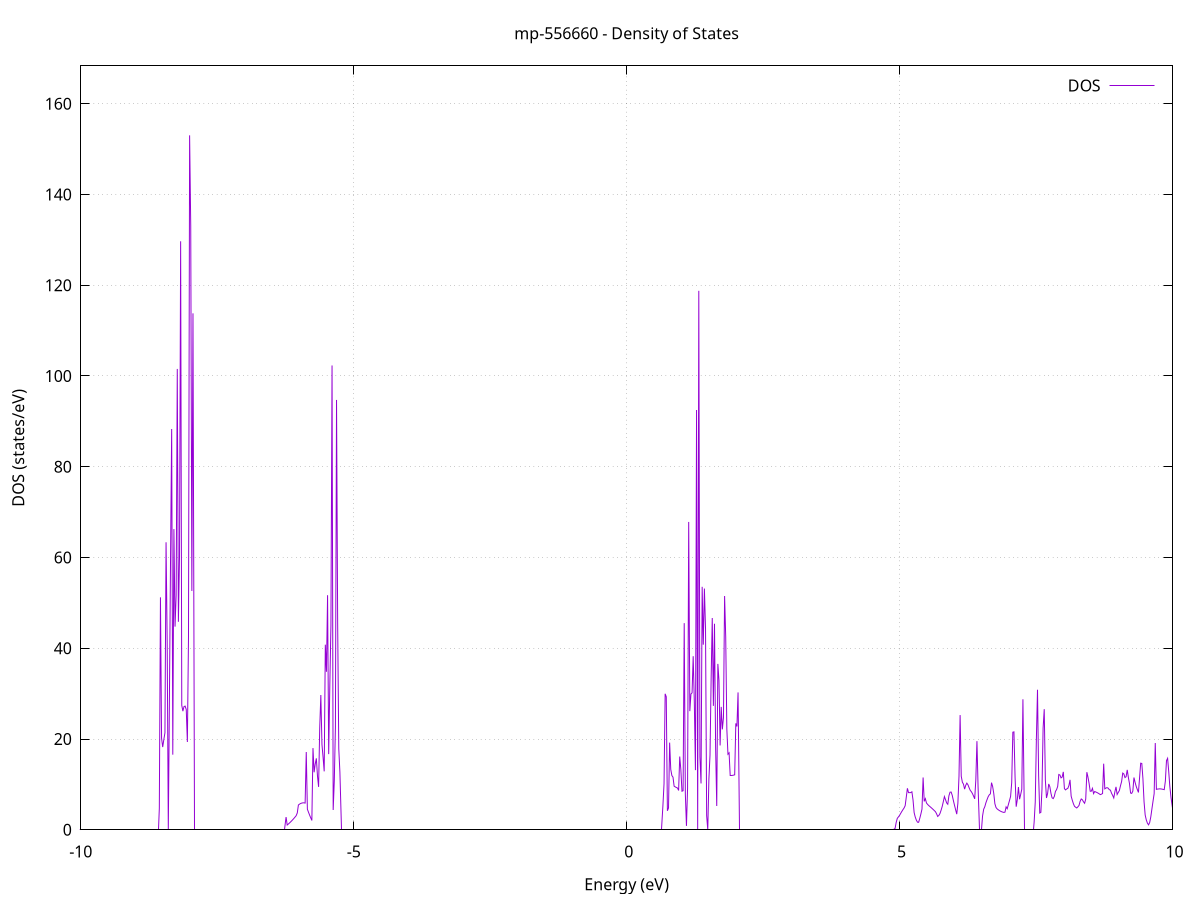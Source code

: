 set title 'mp-556660 - Density of States'
set xlabel 'Energy (eV)'
set ylabel 'DOS (states/eV)'
set grid
set xrange [-10:10]
set yrange [0:168.327]
set xzeroaxis lt -1
set terminal png size 800,600
set output 'mp-556660_dos_gnuplot.png'
plot '-' using 1:2 with lines title 'DOS'
-27.649100 0.000000
-27.628500 0.000000
-27.608000 0.000000
-27.587400 0.000000
-27.566900 0.000000
-27.546300 0.000000
-27.525800 0.000000
-27.505200 0.000000
-27.484700 0.000000
-27.464100 0.000000
-27.443600 0.000000
-27.423000 0.000000
-27.402500 0.000000
-27.381900 0.000000
-27.361400 0.000000
-27.340900 0.000000
-27.320300 0.000000
-27.299800 0.000000
-27.279200 0.000000
-27.258700 0.000000
-27.238100 0.000000
-27.217600 0.000000
-27.197000 0.000000
-27.176500 0.000000
-27.155900 0.000000
-27.135400 0.000000
-27.114800 0.000000
-27.094300 0.000000
-27.073700 0.000000
-27.053200 0.000000
-27.032700 0.000000
-27.012100 0.000000
-26.991600 0.000000
-26.971000 0.000000
-26.950500 0.000000
-26.929900 0.000000
-26.909400 0.000000
-26.888800 0.000000
-26.868300 0.000000
-26.847700 0.000000
-26.827200 0.000000
-26.806600 0.000000
-26.786100 0.000000
-26.765500 0.000000
-26.745000 0.000000
-26.724500 0.000000
-26.703900 0.000000
-26.683400 0.000000
-26.662800 0.000000
-26.642300 0.000000
-26.621700 0.000000
-26.601200 0.000000
-26.580600 0.000000
-26.560100 0.000000
-26.539500 0.000000
-26.519000 0.000000
-26.498400 0.000000
-26.477900 0.000000
-26.457300 0.000000
-26.436800 0.000000
-26.416300 0.000000
-26.395700 0.000000
-26.375200 0.000000
-26.354600 0.000000
-26.334100 0.000000
-26.313500 0.000000
-26.293000 0.000000
-26.272400 0.000000
-26.251900 0.000000
-26.231300 0.000000
-26.210800 0.000000
-26.190200 0.000000
-26.169700 0.000000
-26.149100 0.000000
-26.128600 0.000000
-26.108100 0.000000
-26.087500 0.000000
-26.067000 0.000000
-26.046400 0.000000
-26.025900 0.000000
-26.005300 0.000000
-25.984800 0.000000
-25.964200 0.000000
-25.943700 0.000000
-25.923100 0.000000
-25.902600 0.000000
-25.882000 0.000000
-25.861500 0.000000
-25.840900 0.000000
-25.820400 0.000000
-25.799900 0.000000
-25.779300 56.944700
-25.758800 120.576400
-25.738200 0.000000
-25.717700 0.000000
-25.697100 0.000000
-25.676600 0.000000
-25.656000 0.000000
-25.635500 0.000000
-25.614900 0.000000
-25.594400 0.000000
-25.573800 0.000000
-25.553300 0.000000
-25.532700 0.000000
-25.512200 0.000000
-25.491600 0.000000
-25.471100 0.000000
-25.450600 0.000000
-25.430000 0.000000
-25.409500 0.000000
-25.388900 0.000000
-25.368400 0.000000
-25.347800 0.000000
-25.327300 0.000000
-25.306700 0.000000
-25.286200 0.000000
-25.265600 0.000000
-25.245100 0.000000
-25.224500 0.000000
-25.204000 0.000000
-25.183400 0.000000
-25.162900 0.000000
-25.142400 0.000000
-25.121800 0.000000
-25.101300 0.000000
-25.080700 0.000000
-25.060200 0.000000
-25.039600 0.000000
-25.019100 0.000000
-24.998500 0.000000
-24.978000 0.000000
-24.957400 0.000000
-24.936900 0.000000
-24.916300 0.000000
-24.895800 0.000000
-24.875200 0.000000
-24.854700 0.000000
-24.834200 0.000000
-24.813600 0.000000
-24.793100 0.000000
-24.772500 0.000000
-24.752000 0.000000
-24.731400 0.000000
-24.710900 0.000000
-24.690300 0.000000
-24.669800 0.000000
-24.649200 0.000000
-24.628700 0.000000
-24.608100 0.000000
-24.587600 0.000000
-24.567000 0.000000
-24.546500 0.000000
-24.526000 0.000000
-24.505400 0.000000
-24.484900 0.000000
-24.464300 0.000000
-24.443800 0.000000
-24.423200 0.000000
-24.402700 0.000000
-24.382100 0.000000
-24.361600 0.000000
-24.341000 0.000000
-24.320500 0.000000
-24.299900 0.000000
-24.279400 0.000000
-24.258800 0.000000
-24.238300 0.000000
-24.217800 0.000000
-24.197200 0.000000
-24.176700 0.000000
-24.156100 0.000000
-24.135600 0.000000
-24.115000 0.000000
-24.094500 0.000000
-24.073900 0.000000
-24.053400 0.000000
-24.032800 0.000000
-24.012300 0.000000
-23.991700 0.000000
-23.971200 0.000000
-23.950600 0.000000
-23.930100 0.000000
-23.909600 0.000000
-23.889000 0.000000
-23.868500 0.000000
-23.847900 0.000000
-23.827400 0.000000
-23.806800 0.000000
-23.786300 0.000000
-23.765700 0.000000
-23.745200 0.000000
-23.724600 0.000000
-23.704100 0.000000
-23.683500 0.000000
-23.663000 0.000000
-23.642400 0.000000
-23.621900 0.000000
-23.601400 0.000000
-23.580800 0.000000
-23.560300 0.000000
-23.539700 0.000000
-23.519200 0.000000
-23.498600 0.000000
-23.478100 0.000000
-23.457500 0.000000
-23.437000 0.000000
-23.416400 0.000000
-23.395900 0.000000
-23.375300 0.000000
-23.354800 0.000000
-23.334200 0.000000
-23.313700 0.000000
-23.293200 0.000000
-23.272600 0.000000
-23.252100 0.000000
-23.231500 0.000000
-23.211000 0.000000
-23.190400 0.000000
-23.169900 0.000000
-23.149300 0.000000
-23.128800 0.000000
-23.108200 0.000000
-23.087700 0.000000
-23.067100 0.000000
-23.046600 0.000000
-23.026000 0.000000
-23.005500 0.000000
-22.985000 0.000000
-22.964400 0.000000
-22.943900 0.000000
-22.923300 0.000000
-22.902800 0.000000
-22.882200 0.000000
-22.861700 0.000000
-22.841100 0.000000
-22.820600 0.000000
-22.800000 0.000000
-22.779500 0.000000
-22.758900 0.000000
-22.738400 0.000000
-22.717800 0.000000
-22.697300 0.000000
-22.676700 0.000000
-22.656200 0.000000
-22.635700 0.000000
-22.615100 0.000000
-22.594600 0.000000
-22.574000 0.000000
-22.553500 0.000000
-22.532900 0.000000
-22.512400 0.000000
-22.491800 0.000000
-22.471300 0.000000
-22.450700 0.000000
-22.430200 0.000000
-22.409600 0.000000
-22.389100 0.000000
-22.368500 0.000000
-22.348000 0.000000
-22.327500 0.000000
-22.306900 0.000000
-22.286400 0.000000
-22.265800 0.000000
-22.245300 0.000000
-22.224700 0.000000
-22.204200 0.000000
-22.183600 0.000000
-22.163100 0.000000
-22.142500 0.000000
-22.122000 0.000000
-22.101400 0.000000
-22.080900 0.000000
-22.060300 0.000000
-22.039800 0.000000
-22.019300 0.000000
-21.998700 0.000000
-21.978200 0.000000
-21.957600 0.000000
-21.937100 0.000000
-21.916500 0.000000
-21.896000 0.000000
-21.875400 0.000000
-21.854900 0.000000
-21.834300 0.000000
-21.813800 0.000000
-21.793200 0.000000
-21.772700 0.000000
-21.752100 0.000000
-21.731600 0.000000
-21.711100 0.000000
-21.690500 0.000000
-21.670000 0.000000
-21.649400 0.000000
-21.628900 0.000000
-21.608300 0.000000
-21.587800 0.000000
-21.567200 0.000000
-21.546700 0.000000
-21.526100 0.000000
-21.505600 0.000000
-21.485000 0.000000
-21.464500 0.000000
-21.443900 0.000000
-21.423400 0.000000
-21.402900 0.000000
-21.382300 0.000000
-21.361800 0.000000
-21.341200 0.000000
-21.320700 0.000000
-21.300100 0.000000
-21.279600 0.000000
-21.259000 0.000000
-21.238500 0.000000
-21.217900 0.000000
-21.197400 0.000000
-21.176800 0.000000
-21.156300 0.000000
-21.135700 0.000000
-21.115200 0.000000
-21.094700 0.000000
-21.074100 0.000000
-21.053600 0.000000
-21.033000 0.000000
-21.012500 0.000000
-20.991900 0.000000
-20.971400 0.000000
-20.950800 0.000000
-20.930300 0.000000
-20.909700 0.000000
-20.889200 0.000000
-20.868600 0.000000
-20.848100 0.000000
-20.827500 0.000000
-20.807000 0.000000
-20.786500 0.000000
-20.765900 0.000000
-20.745400 0.000000
-20.724800 0.000000
-20.704300 0.000000
-20.683700 0.000000
-20.663200 0.000000
-20.642600 0.000000
-20.622100 0.000000
-20.601500 0.000000
-20.581000 0.000000
-20.560400 0.000000
-20.539900 0.000000
-20.519300 0.000000
-20.498800 0.000000
-20.478300 0.000000
-20.457700 0.000000
-20.437200 0.000000
-20.416600 0.000000
-20.396100 0.000000
-20.375500 0.000000
-20.355000 0.000000
-20.334400 0.000000
-20.313900 0.000000
-20.293300 0.000000
-20.272800 0.000000
-20.252200 0.000000
-20.231700 0.000000
-20.211100 0.000000
-20.190600 0.000000
-20.170100 0.000000
-20.149500 0.000000
-20.129000 0.000000
-20.108400 0.000000
-20.087900 0.000000
-20.067300 0.000000
-20.046800 0.000000
-20.026200 0.000000
-20.005700 0.000000
-19.985100 0.000000
-19.964600 0.000000
-19.944000 0.000000
-19.923500 0.000000
-19.902900 0.000000
-19.882400 0.000000
-19.861800 0.000000
-19.841300 0.000000
-19.820800 0.000000
-19.800200 0.000000
-19.779700 0.000000
-19.759100 0.000000
-19.738600 0.000000
-19.718000 0.000000
-19.697500 0.000000
-19.676900 0.000000
-19.656400 0.000000
-19.635800 0.000000
-19.615300 0.000000
-19.594700 0.000000
-19.574200 0.000000
-19.553600 0.000000
-19.533100 0.000000
-19.512600 0.000000
-19.492000 0.000000
-19.471500 0.000000
-19.450900 0.000000
-19.430400 0.000000
-19.409800 0.000000
-19.389300 0.000000
-19.368700 0.000000
-19.348200 0.000000
-19.327600 0.000000
-19.307100 0.000000
-19.286500 0.000000
-19.266000 0.000000
-19.245400 0.000000
-19.224900 0.000000
-19.204400 0.000000
-19.183800 0.000000
-19.163300 0.000000
-19.142700 0.000000
-19.122200 0.000000
-19.101600 0.000000
-19.081100 0.000000
-19.060500 0.000000
-19.040000 0.000000
-19.019400 0.000000
-18.998900 0.000000
-18.978300 0.000000
-18.957800 0.000000
-18.937200 0.000000
-18.916700 0.000000
-18.896200 0.000000
-18.875600 0.000000
-18.855100 0.000000
-18.834500 0.000000
-18.814000 0.000000
-18.793400 0.000000
-18.772900 0.000000
-18.752300 0.000000
-18.731800 0.000000
-18.711200 0.000000
-18.690700 0.000000
-18.670100 0.000000
-18.649600 0.000000
-18.629000 0.000000
-18.608500 0.000000
-18.588000 0.000000
-18.567400 0.000000
-18.546900 0.000000
-18.526300 0.000000
-18.505800 0.000000
-18.485200 0.000000
-18.464700 0.000000
-18.444100 0.000000
-18.423600 0.000000
-18.403000 0.000000
-18.382500 0.000000
-18.361900 0.000000
-18.341400 0.000000
-18.320800 0.000000
-18.300300 0.000000
-18.279800 0.000000
-18.259200 0.000000
-18.238700 0.000000
-18.218100 0.000000
-18.197600 0.000000
-18.177000 0.000000
-18.156500 0.000000
-18.135900 0.000000
-18.115400 0.000000
-18.094800 0.000000
-18.074300 0.000000
-18.053700 0.000000
-18.033200 0.000000
-18.012600 0.000000
-17.992100 0.000000
-17.971600 0.000000
-17.951000 0.000000
-17.930500 0.000000
-17.909900 0.000000
-17.889400 0.000000
-17.868800 0.000000
-17.848300 0.000000
-17.827700 0.000000
-17.807200 0.000000
-17.786600 0.000000
-17.766100 0.000000
-17.745500 0.000000
-17.725000 0.000000
-17.704400 0.000000
-17.683900 0.000000
-17.663400 0.000000
-17.642800 0.000000
-17.622300 0.000000
-17.601700 0.000000
-17.581200 0.000000
-17.560600 0.000000
-17.540100 0.000000
-17.519500 0.000000
-17.499000 0.000000
-17.478400 0.000000
-17.457900 0.000000
-17.437300 0.000000
-17.416800 0.000000
-17.396200 0.000000
-17.375700 0.000000
-17.355200 0.000000
-17.334600 0.000000
-17.314100 0.000000
-17.293500 0.000000
-17.273000 0.000000
-17.252400 0.000000
-17.231900 0.000000
-17.211300 0.000000
-17.190800 0.000000
-17.170200 0.000000
-17.149700 0.000000
-17.129100 0.000000
-17.108600 0.000000
-17.088000 0.000000
-17.067500 0.000000
-17.046900 0.000000
-17.026400 0.000000
-17.005900 0.000000
-16.985300 0.000000
-16.964800 0.000000
-16.944200 0.000000
-16.923700 0.000000
-16.903100 0.000000
-16.882600 0.000000
-16.862000 0.000000
-16.841500 0.000000
-16.820900 0.000000
-16.800400 0.000000
-16.779800 0.000000
-16.759300 0.000000
-16.738700 0.000000
-16.718200 0.000000
-16.697700 0.000000
-16.677100 0.000000
-16.656600 0.000000
-16.636000 0.000000
-16.615500 0.000000
-16.594900 0.000000
-16.574400 0.000000
-16.553800 0.000000
-16.533300 0.000000
-16.512700 0.000000
-16.492200 0.000000
-16.471600 0.000000
-16.451100 0.000000
-16.430500 0.000000
-16.410000 0.000000
-16.389500 0.000000
-16.368900 0.000000
-16.348400 0.000000
-16.327800 0.000000
-16.307300 0.000000
-16.286700 0.000000
-16.266200 0.000000
-16.245600 0.000000
-16.225100 0.000000
-16.204500 0.000000
-16.184000 0.000000
-16.163400 0.000000
-16.142900 0.000000
-16.122300 0.000000
-16.101800 0.000000
-16.081300 0.000000
-16.060700 0.000000
-16.040200 0.000000
-16.019600 0.000000
-15.999100 0.000000
-15.978500 0.000000
-15.958000 0.000000
-15.937400 0.000000
-15.916900 0.000000
-15.896300 0.000000
-15.875800 0.000000
-15.855200 0.000000
-15.834700 0.000000
-15.814100 0.000000
-15.793600 0.000000
-15.773100 0.000000
-15.752500 0.000000
-15.732000 0.000000
-15.711400 0.000000
-15.690900 0.000000
-15.670300 0.000000
-15.649800 0.000000
-15.629200 0.000000
-15.608700 0.000000
-15.588100 0.000000
-15.567600 0.000000
-15.547000 0.000000
-15.526500 0.000000
-15.505900 0.000000
-15.485400 0.000000
-15.464900 0.000000
-15.444300 0.000000
-15.423800 0.000000
-15.403200 0.000000
-15.382700 0.000000
-15.362100 0.000000
-15.341600 0.000000
-15.321000 0.000000
-15.300500 0.000000
-15.279900 0.000000
-15.259400 0.000000
-15.238800 0.000000
-15.218300 0.000000
-15.197700 0.000000
-15.177200 0.000000
-15.156700 0.000000
-15.136100 0.000000
-15.115600 0.000000
-15.095000 0.000000
-15.074500 0.000000
-15.053900 0.000000
-15.033400 0.000000
-15.012800 0.000000
-14.992300 0.000000
-14.971700 0.000000
-14.951200 0.000000
-14.930600 0.000000
-14.910100 0.000000
-14.889500 0.000000
-14.869000 0.000000
-14.848500 0.000000
-14.827900 0.000000
-14.807400 0.000000
-14.786800 0.000000
-14.766300 0.000000
-14.745700 0.000000
-14.725200 0.000000
-14.704600 0.000000
-14.684100 0.000000
-14.663500 0.000000
-14.643000 0.000000
-14.622400 0.000000
-14.601900 0.000000
-14.581300 0.000000
-14.560800 0.000000
-14.540300 0.000000
-14.519700 0.000000
-14.499200 0.000000
-14.478600 0.000000
-14.458100 0.000000
-14.437500 0.000000
-14.417000 0.000000
-14.396400 0.000000
-14.375900 0.000000
-14.355300 0.000000
-14.334800 0.000000
-14.314200 0.000000
-14.293700 0.000000
-14.273100 0.000000
-14.252600 0.000000
-14.232000 0.000000
-14.211500 0.000000
-14.191000 0.000000
-14.170400 0.000000
-14.149900 0.000000
-14.129300 0.000000
-14.108800 0.000000
-14.088200 0.000000
-14.067700 0.000000
-14.047100 0.000000
-14.026600 0.000000
-14.006000 0.000000
-13.985500 0.000000
-13.964900 0.000000
-13.944400 0.000000
-13.923800 0.000000
-13.903300 0.000000
-13.882800 0.000000
-13.862200 0.000000
-13.841700 0.000000
-13.821100 0.000000
-13.800600 0.000000
-13.780000 0.000000
-13.759500 0.000000
-13.738900 0.000000
-13.718400 0.000000
-13.697800 0.000000
-13.677300 0.000000
-13.656700 0.000000
-13.636200 0.000000
-13.615600 0.000000
-13.595100 0.000000
-13.574600 0.000000
-13.554000 0.000000
-13.533500 0.000000
-13.512900 0.000000
-13.492400 0.000000
-13.471800 0.000000
-13.451300 0.000000
-13.430700 0.000000
-13.410200 0.000000
-13.389600 0.000000
-13.369100 0.000000
-13.348500 0.000000
-13.328000 0.000000
-13.307400 0.000000
-13.286900 0.000000
-13.266400 0.000000
-13.245800 0.000000
-13.225300 0.000000
-13.204700 0.000000
-13.184200 0.000000
-13.163600 0.000000
-13.143100 0.000000
-13.122500 0.000000
-13.102000 0.000000
-13.081400 0.000000
-13.060900 0.000000
-13.040300 0.000000
-13.019800 0.000000
-12.999200 0.000000
-12.978700 0.000000
-12.958200 0.000000
-12.937600 0.000000
-12.917100 0.000000
-12.896500 0.000000
-12.876000 0.000000
-12.855400 0.000000
-12.834900 0.000000
-12.814300 0.000000
-12.793800 0.000000
-12.773200 0.000000
-12.752700 0.000000
-12.732100 0.000000
-12.711600 0.000000
-12.691000 0.000000
-12.670500 0.000000
-12.650000 0.000000
-12.629400 0.000000
-12.608900 0.000000
-12.588300 0.000000
-12.567800 0.000000
-12.547200 0.000000
-12.526700 0.000000
-12.506100 0.000000
-12.485600 0.000000
-12.465000 0.000000
-12.444500 0.000000
-12.423900 0.000000
-12.403400 0.000000
-12.382800 0.000000
-12.362300 0.000000
-12.341800 0.000000
-12.321200 0.000000
-12.300700 0.000000
-12.280100 0.000000
-12.259600 0.000000
-12.239000 0.000000
-12.218500 0.000000
-12.197900 0.000000
-12.177400 0.000000
-12.156800 0.000000
-12.136300 0.000000
-12.115700 0.000000
-12.095200 0.000000
-12.074600 0.000000
-12.054100 0.000000
-12.033600 0.000000
-12.013000 0.000000
-11.992500 0.000000
-11.971900 0.000000
-11.951400 0.000000
-11.930800 0.000000
-11.910300 0.000000
-11.889700 0.000000
-11.869200 0.000000
-11.848600 0.000000
-11.828100 0.000000
-11.807500 0.000000
-11.787000 0.000000
-11.766400 0.000000
-11.745900 0.000000
-11.725400 0.000000
-11.704800 0.000000
-11.684300 0.000000
-11.663700 0.000000
-11.643200 0.000000
-11.622600 0.000000
-11.602100 0.000000
-11.581500 0.000000
-11.561000 0.000000
-11.540400 0.000000
-11.519900 0.000000
-11.499300 0.000000
-11.478800 0.000000
-11.458200 0.000000
-11.437700 0.000000
-11.417100 0.000000
-11.396600 0.000000
-11.376100 0.000000
-11.355500 0.000000
-11.335000 0.000000
-11.314400 0.000000
-11.293900 0.000000
-11.273300 0.000000
-11.252800 0.000000
-11.232200 0.000000
-11.211700 0.000000
-11.191100 0.000000
-11.170600 0.000000
-11.150000 0.000000
-11.129500 0.000000
-11.108900 0.000000
-11.088400 0.000000
-11.067900 0.000000
-11.047300 0.000000
-11.026800 0.000000
-11.006200 0.000000
-10.985700 0.000000
-10.965100 0.000000
-10.944600 0.000000
-10.924000 0.000000
-10.903500 0.000000
-10.882900 0.000000
-10.862400 0.000000
-10.841800 0.000000
-10.821300 0.000000
-10.800700 0.000000
-10.780200 0.000000
-10.759700 0.000000
-10.739100 0.000000
-10.718600 0.000000
-10.698000 0.000000
-10.677500 0.000000
-10.656900 143.877200
-10.636400 10.935900
-10.615800 115.740700
-10.595300 40.448900
-10.574700 50.206200
-10.554200 1.365700
-10.533600 327.107800
-10.513100 0.000000
-10.492500 0.000000
-10.472000 0.000000
-10.451500 92.455100
-10.430900 30.107600
-10.410400 39.692900
-10.389800 18.568800
-10.369300 9.442600
-10.348700 0.000000
-10.328200 0.000000
-10.307600 0.000000
-10.287100 0.000000
-10.266500 0.000000
-10.246000 0.000000
-10.225400 0.000000
-10.204900 0.000000
-10.184300 0.000000
-10.163800 0.000000
-10.143300 0.000000
-10.122700 0.000000
-10.102200 0.000000
-10.081600 0.000000
-10.061100 0.000000
-10.040500 0.000000
-10.020000 0.000000
-9.999400 0.000000
-9.978900 0.000000
-9.958300 0.000000
-9.937800 0.000000
-9.917200 0.000000
-9.896700 0.000000
-9.876100 0.000000
-9.855600 0.000000
-9.835100 0.000000
-9.814500 0.000000
-9.794000 0.000000
-9.773400 0.000000
-9.752900 0.000000
-9.732300 0.000000
-9.711800 0.000000
-9.691200 0.000000
-9.670700 0.000000
-9.650100 0.000000
-9.629600 0.000000
-9.609000 0.000000
-9.588500 0.000000
-9.567900 0.000000
-9.547400 0.000000
-9.526900 0.000000
-9.506300 0.000000
-9.485800 0.000000
-9.465200 0.000000
-9.444700 0.000000
-9.424100 0.000000
-9.403600 0.000000
-9.383000 0.000000
-9.362500 0.000000
-9.341900 0.000000
-9.321400 0.000000
-9.300800 0.000000
-9.280300 0.000000
-9.259700 0.000000
-9.239200 0.000000
-9.218700 0.000000
-9.198100 0.000000
-9.177600 0.000000
-9.157000 0.000000
-9.136500 0.000000
-9.115900 0.000000
-9.095400 0.000000
-9.074800 0.000000
-9.054300 0.000000
-9.033700 0.000000
-9.013200 0.000000
-8.992600 0.000000
-8.972100 0.000000
-8.951500 0.000000
-8.931000 0.000000
-8.910500 0.000000
-8.889900 0.000000
-8.869400 0.000000
-8.848800 0.000000
-8.828300 0.000000
-8.807700 0.000000
-8.787200 0.000000
-8.766600 0.000000
-8.746100 0.000000
-8.725500 0.000000
-8.705000 0.000000
-8.684400 0.000000
-8.663900 0.000000
-8.643300 0.000000
-8.622800 0.000000
-8.602200 0.000000
-8.581700 0.000000
-8.561200 4.732500
-8.540600 51.222100
-8.520100 20.179000
-8.499500 18.231300
-8.479000 19.858800
-8.458400 21.372400
-8.437900 63.347800
-8.417300 41.291000
-8.396800 0.000000
-8.376200 29.208400
-8.355700 60.010900
-8.335100 88.305100
-8.314600 16.553400
-8.294000 66.262000
-8.273500 44.764300
-8.253000 51.673900
-8.232400 101.547500
-8.211900 45.832600
-8.191300 60.349400
-8.170800 129.680000
-8.150200 27.429800
-8.129700 26.133300
-8.109100 27.146400
-8.088600 27.255300
-8.068000 26.503700
-8.047500 19.342200
-8.026900 42.394000
-8.006400 153.024200
-7.985800 133.114000
-7.965300 52.623100
-7.944800 113.797600
-7.924200 0.000000
-7.903700 0.000000
-7.883100 0.000000
-7.862600 0.000000
-7.842000 0.000000
-7.821500 0.000000
-7.800900 0.000000
-7.780400 0.000000
-7.759800 0.000000
-7.739300 0.000000
-7.718700 0.000000
-7.698200 0.000000
-7.677600 0.000000
-7.657100 0.000000
-7.636600 0.000000
-7.616000 0.000000
-7.595500 0.000000
-7.574900 0.000000
-7.554400 0.000000
-7.533800 0.000000
-7.513300 0.000000
-7.492700 0.000000
-7.472200 0.000000
-7.451600 0.000000
-7.431100 0.000000
-7.410500 0.000000
-7.390000 0.000000
-7.369400 0.000000
-7.348900 0.000000
-7.328400 0.000000
-7.307800 0.000000
-7.287300 0.000000
-7.266700 0.000000
-7.246200 0.000000
-7.225600 0.000000
-7.205100 0.000000
-7.184500 0.000000
-7.164000 0.000000
-7.143400 0.000000
-7.122900 0.000000
-7.102300 0.000000
-7.081800 0.000000
-7.061200 0.000000
-7.040700 0.000000
-7.020200 0.000000
-6.999600 0.000000
-6.979100 0.000000
-6.958500 0.000000
-6.938000 0.000000
-6.917400 0.000000
-6.896900 0.000000
-6.876300 0.000000
-6.855800 0.000000
-6.835200 0.000000
-6.814700 0.000000
-6.794100 0.000000
-6.773600 0.000000
-6.753000 0.000000
-6.732500 0.000000
-6.712000 0.000000
-6.691400 0.000000
-6.670900 0.000000
-6.650300 0.000000
-6.629800 0.000000
-6.609200 0.000000
-6.588700 0.000000
-6.568100 0.000000
-6.547600 0.000000
-6.527000 0.000000
-6.506500 0.000000
-6.485900 0.000000
-6.465400 0.000000
-6.444800 0.000000
-6.424300 0.000000
-6.403800 0.000000
-6.383200 0.000000
-6.362700 0.000000
-6.342100 0.000000
-6.321600 0.000000
-6.301000 0.000000
-6.280500 0.000000
-6.259900 0.000000
-6.239400 2.799700
-6.218800 1.049600
-6.198300 1.259600
-6.177700 1.482900
-6.157200 1.719600
-6.136600 1.969600
-6.116100 2.232900
-6.095600 2.509700
-6.075000 2.799700
-6.054500 3.103100
-6.033900 3.713400
-6.013400 5.460800
-5.992800 5.648400
-5.972300 5.789300
-5.951700 5.883400
-5.931200 5.930900
-5.910600 5.931700
-5.890100 5.885700
-5.869500 17.139500
-5.849000 4.534400
-5.828400 3.863600
-5.807900 3.227000
-5.787300 2.624400
-5.766800 2.055800
-5.746300 17.999800
-5.725700 12.673500
-5.705200 14.486600
-5.684600 15.737100
-5.664100 11.901500
-5.643500 9.444100
-5.623000 22.413300
-5.602400 29.693500
-5.581900 18.801900
-5.561300 15.976000
-5.540800 12.873700
-5.520200 40.787400
-5.499700 34.817900
-5.479100 51.689200
-5.458600 16.664100
-5.438100 31.628800
-5.417500 45.010600
-5.397000 102.310500
-5.376400 4.364500
-5.355900 10.723500
-5.335300 22.589400
-5.314800 94.723100
-5.294200 45.548200
-5.273700 17.863900
-5.253100 12.696200
-5.232600 0.000000
-5.212000 0.000000
-5.191500 0.000000
-5.170900 0.000000
-5.150400 0.000000
-5.129900 0.000000
-5.109300 0.000000
-5.088800 0.000000
-5.068200 0.000000
-5.047700 0.000000
-5.027100 0.000000
-5.006600 0.000000
-4.986000 0.000000
-4.965500 0.000000
-4.944900 0.000000
-4.924400 0.000000
-4.903800 0.000000
-4.883300 0.000000
-4.862700 0.000000
-4.842200 0.000000
-4.821700 0.000000
-4.801100 0.000000
-4.780600 0.000000
-4.760000 0.000000
-4.739500 0.000000
-4.718900 0.000000
-4.698400 0.000000
-4.677800 0.000000
-4.657300 0.000000
-4.636700 0.000000
-4.616200 0.000000
-4.595600 0.000000
-4.575100 0.000000
-4.554500 0.000000
-4.534000 0.000000
-4.513500 0.000000
-4.492900 0.000000
-4.472400 0.000000
-4.451800 0.000000
-4.431300 0.000000
-4.410700 0.000000
-4.390200 0.000000
-4.369600 0.000000
-4.349100 0.000000
-4.328500 0.000000
-4.308000 0.000000
-4.287400 0.000000
-4.266900 0.000000
-4.246300 0.000000
-4.225800 0.000000
-4.205300 0.000000
-4.184700 0.000000
-4.164200 0.000000
-4.143600 0.000000
-4.123100 0.000000
-4.102500 0.000000
-4.082000 0.000000
-4.061400 0.000000
-4.040900 0.000000
-4.020300 0.000000
-3.999800 0.000000
-3.979200 0.000000
-3.958700 0.000000
-3.938100 0.000000
-3.917600 0.000000
-3.897100 0.000000
-3.876500 0.000000
-3.856000 0.000000
-3.835400 0.000000
-3.814900 0.000000
-3.794300 0.000000
-3.773800 0.000000
-3.753200 0.000000
-3.732700 0.000000
-3.712100 0.000000
-3.691600 0.000000
-3.671000 0.000000
-3.650500 0.000000
-3.629900 0.000000
-3.609400 0.000000
-3.588900 0.000000
-3.568300 0.000000
-3.547800 0.000000
-3.527200 0.000000
-3.506700 0.000000
-3.486100 0.000000
-3.465600 0.000000
-3.445000 0.000000
-3.424500 0.000000
-3.403900 0.000000
-3.383400 0.000000
-3.362800 0.000000
-3.342300 0.000000
-3.321700 0.000000
-3.301200 0.000000
-3.280600 0.000000
-3.260100 0.000000
-3.239600 0.000000
-3.219000 0.000000
-3.198500 0.000000
-3.177900 0.000000
-3.157400 0.000000
-3.136800 0.000000
-3.116300 0.000000
-3.095700 0.000000
-3.075200 0.000000
-3.054600 0.000000
-3.034100 0.000000
-3.013500 0.000000
-2.993000 0.000000
-2.972400 0.000000
-2.951900 0.000000
-2.931400 0.000000
-2.910800 0.000000
-2.890300 0.000000
-2.869700 0.000000
-2.849200 0.000000
-2.828600 0.000000
-2.808100 0.000000
-2.787500 0.000000
-2.767000 0.000000
-2.746400 0.000000
-2.725900 0.000000
-2.705300 0.000000
-2.684800 0.000000
-2.664200 0.000000
-2.643700 0.000000
-2.623200 0.000000
-2.602600 0.000000
-2.582100 0.000000
-2.561500 0.000000
-2.541000 0.000000
-2.520400 0.000000
-2.499900 0.000000
-2.479300 0.000000
-2.458800 0.000000
-2.438200 0.000000
-2.417700 0.000000
-2.397100 0.000000
-2.376600 0.000000
-2.356000 0.000000
-2.335500 0.000000
-2.315000 0.000000
-2.294400 0.000000
-2.273900 0.000000
-2.253300 0.000000
-2.232800 0.000000
-2.212200 0.000000
-2.191700 0.000000
-2.171100 0.000000
-2.150600 0.000000
-2.130000 0.000000
-2.109500 0.000000
-2.088900 0.000000
-2.068400 0.000000
-2.047800 0.000000
-2.027300 0.000000
-2.006800 0.000000
-1.986200 0.000000
-1.965700 0.000000
-1.945100 0.000000
-1.924600 0.000000
-1.904000 0.000000
-1.883500 0.000000
-1.862900 0.000000
-1.842400 0.000000
-1.821800 0.000000
-1.801300 0.000000
-1.780700 0.000000
-1.760200 0.000000
-1.739600 0.000000
-1.719100 0.000000
-1.698600 0.000000
-1.678000 0.000000
-1.657500 0.000000
-1.636900 0.000000
-1.616400 0.000000
-1.595800 0.000000
-1.575300 0.000000
-1.554700 0.000000
-1.534200 0.000000
-1.513600 0.000000
-1.493100 0.000000
-1.472500 0.000000
-1.452000 0.000000
-1.431400 0.000000
-1.410900 0.000000
-1.390400 0.000000
-1.369800 0.000000
-1.349300 0.000000
-1.328700 0.000000
-1.308200 0.000000
-1.287600 0.000000
-1.267100 0.000000
-1.246500 0.000000
-1.226000 0.000000
-1.205400 0.000000
-1.184900 0.000000
-1.164300 0.000000
-1.143800 0.000000
-1.123200 0.000000
-1.102700 0.000000
-1.082200 0.000000
-1.061600 0.000000
-1.041100 0.000000
-1.020500 0.000000
-1.000000 0.000000
-0.979400 0.000000
-0.958900 0.000000
-0.938300 0.000000
-0.917800 0.000000
-0.897200 0.000000
-0.876700 0.000000
-0.856100 0.000000
-0.835600 0.000000
-0.815000 0.000000
-0.794500 0.000000
-0.774000 0.000000
-0.753400 0.000000
-0.732900 0.000000
-0.712300 0.000000
-0.691800 0.000000
-0.671200 0.000000
-0.650700 0.000000
-0.630100 0.000000
-0.609600 0.000000
-0.589000 0.000000
-0.568500 0.000000
-0.547900 0.000000
-0.527400 0.000000
-0.506800 0.000000
-0.486300 0.000000
-0.465700 0.000000
-0.445200 0.000000
-0.424700 0.000000
-0.404100 0.000000
-0.383600 0.000000
-0.363000 0.000000
-0.342500 0.000000
-0.321900 0.000000
-0.301400 0.000000
-0.280800 0.000000
-0.260300 0.000000
-0.239700 0.000000
-0.219200 0.000000
-0.198600 0.000000
-0.178100 0.000000
-0.157500 0.000000
-0.137000 0.000000
-0.116500 0.000000
-0.095900 0.000000
-0.075400 0.000000
-0.054800 0.000000
-0.034300 0.000000
-0.013700 0.000000
0.006800 0.000000
0.027400 0.000000
0.047900 0.000000
0.068500 0.000000
0.089000 0.000000
0.109600 0.000000
0.130100 0.000000
0.150700 0.000000
0.171200 0.000000
0.191700 0.000000
0.212300 0.000000
0.232800 0.000000
0.253400 0.000000
0.273900 0.000000
0.294500 0.000000
0.315000 0.000000
0.335600 0.000000
0.356100 0.000000
0.376700 0.000000
0.397200 0.000000
0.417800 0.000000
0.438300 0.000000
0.458900 0.000000
0.479400 0.000000
0.499900 0.000000
0.520500 0.000000
0.541000 0.000000
0.561600 0.000000
0.582100 0.000000
0.602700 0.000000
0.623200 0.000000
0.643800 0.000000
0.664300 5.293800
0.684900 10.154200
0.705400 29.962700
0.726000 29.300000
0.746500 4.180400
0.767100 4.802100
0.787600 19.203200
0.808100 13.305600
0.828700 11.942600
0.849200 11.595500
0.869800 9.608000
0.890300 9.449800
0.910900 9.314100
0.931400 9.200900
0.952000 8.664800
0.972500 16.140200
0.993100 13.225500
1.013600 8.492800
1.034200 8.603800
1.054700 45.526700
1.075300 7.895000
1.095800 0.846600
1.116300 9.161000
1.136900 67.826900
1.157400 26.139300
1.178000 29.905600
1.198500 30.182600
1.219100 38.249600
1.239600 28.298100
1.260200 13.139800
1.280700 92.497000
1.301300 0.000000
1.321800 118.770400
1.342400 16.087300
1.362900 10.204200
1.383500 53.534900
1.404000 40.789400
1.424500 53.147700
1.445100 44.317400
1.465600 3.129000
1.486200 0.000000
1.506700 11.156300
1.527300 16.464900
1.547800 33.218100
1.568400 46.670400
1.588900 27.308500
1.609500 45.397600
1.630000 18.103700
1.650600 5.245500
1.671100 36.553900
1.691700 32.879100
1.712200 18.586500
1.732700 27.077900
1.753300 22.124700
1.773800 24.735800
1.794400 51.507300
1.814900 42.493000
1.835500 22.172600
1.856000 16.652300
1.876600 16.949100
1.897100 11.956600
1.917700 11.960800
1.938200 11.988000
1.958800 12.038100
1.979300 12.111100
1.999900 23.439800
2.020400 22.771300
2.040900 30.274600
2.061500 0.000000
2.082000 0.000000
2.102600 0.000000
2.123100 0.000000
2.143700 0.000000
2.164200 0.000000
2.184800 0.000000
2.205300 0.000000
2.225900 0.000000
2.246400 0.000000
2.267000 0.000000
2.287500 0.000000
2.308100 0.000000
2.328600 0.000000
2.349200 0.000000
2.369700 0.000000
2.390200 0.000000
2.410800 0.000000
2.431300 0.000000
2.451900 0.000000
2.472400 0.000000
2.493000 0.000000
2.513500 0.000000
2.534100 0.000000
2.554600 0.000000
2.575200 0.000000
2.595700 0.000000
2.616300 0.000000
2.636800 0.000000
2.657400 0.000000
2.677900 0.000000
2.698400 0.000000
2.719000 0.000000
2.739500 0.000000
2.760100 0.000000
2.780600 0.000000
2.801200 0.000000
2.821700 0.000000
2.842300 0.000000
2.862800 0.000000
2.883400 0.000000
2.903900 0.000000
2.924500 0.000000
2.945000 0.000000
2.965600 0.000000
2.986100 0.000000
3.006600 0.000000
3.027200 0.000000
3.047700 0.000000
3.068300 0.000000
3.088800 0.000000
3.109400 0.000000
3.129900 0.000000
3.150500 0.000000
3.171000 0.000000
3.191600 0.000000
3.212100 0.000000
3.232700 0.000000
3.253200 0.000000
3.273800 0.000000
3.294300 0.000000
3.314800 0.000000
3.335400 0.000000
3.355900 0.000000
3.376500 0.000000
3.397000 0.000000
3.417600 0.000000
3.438100 0.000000
3.458700 0.000000
3.479200 0.000000
3.499800 0.000000
3.520300 0.000000
3.540900 0.000000
3.561400 0.000000
3.582000 0.000000
3.602500 0.000000
3.623000 0.000000
3.643600 0.000000
3.664100 0.000000
3.684700 0.000000
3.705200 0.000000
3.725800 0.000000
3.746300 0.000000
3.766900 0.000000
3.787400 0.000000
3.808000 0.000000
3.828500 0.000000
3.849100 0.000000
3.869600 0.000000
3.890200 0.000000
3.910700 0.000000
3.931200 0.000000
3.951800 0.000000
3.972300 0.000000
3.992900 0.000000
4.013400 0.000000
4.034000 0.000000
4.054500 0.000000
4.075100 0.000000
4.095600 0.000000
4.116200 0.000000
4.136700 0.000000
4.157300 0.000000
4.177800 0.000000
4.198400 0.000000
4.218900 0.000000
4.239400 0.000000
4.260000 0.000000
4.280500 0.000000
4.301100 0.000000
4.321600 0.000000
4.342200 0.000000
4.362700 0.000000
4.383300 0.000000
4.403800 0.000000
4.424400 0.000000
4.444900 0.000000
4.465500 0.000000
4.486000 0.000000
4.506600 0.000000
4.527100 0.000000
4.547600 0.000000
4.568200 0.000000
4.588700 0.000000
4.609300 0.000000
4.629800 0.000000
4.650400 0.000000
4.670900 0.000000
4.691500 0.000000
4.712000 0.000000
4.732600 0.000000
4.753100 0.000000
4.773700 0.000000
4.794200 0.000000
4.814800 0.000000
4.835300 0.000000
4.855800 0.000000
4.876400 0.000000
4.896900 0.000000
4.917500 0.285400
4.938000 1.616800
4.958600 2.527000
4.979100 2.837300
4.999700 3.169800
5.020200 3.604500
5.040800 4.029000
5.061300 4.420900
5.081900 4.790400
5.102400 5.301000
5.123000 7.205800
5.143500 9.138000
5.164100 8.179100
5.184600 8.178200
5.205100 8.197100
5.225700 8.368400
5.246200 6.600300
5.266800 3.786600
5.287300 2.792300
5.307900 2.114300
5.328400 1.672800
5.349000 1.645200
5.369500 2.489300
5.390100 3.459700
5.410600 4.556200
5.431200 11.526100
5.451700 6.256000
5.472300 6.854100
5.492800 5.903000
5.513300 5.597700
5.533900 5.345800
5.554400 5.133500
5.575000 4.917400
5.595500 4.694300
5.616100 4.464400
5.636600 4.227500
5.657200 3.983700
5.677700 3.524000
5.698300 2.936200
5.718800 3.142700
5.739400 3.557200
5.759900 4.280100
5.780500 5.118100
5.801000 6.169800
5.821500 7.317100
5.842100 6.624700
5.862600 5.917100
5.883200 5.625200
5.903700 7.472100
5.924300 8.284800
5.944800 8.315000
5.965400 7.562700
5.985900 6.431900
6.006500 5.395600
6.027000 4.400000
6.047600 3.444900
6.068100 5.829400
6.088700 11.812100
6.109200 25.278700
6.129700 11.807100
6.150300 10.490600
6.170800 10.053200
6.191400 8.953400
6.211900 9.795400
6.232500 10.280000
6.253000 9.913500
6.273600 9.274400
6.294100 8.695800
6.314700 8.397900
6.335200 7.972000
6.355800 7.418200
6.376300 6.814500
6.396900 11.003000
6.417400 19.527100
6.437900 9.568300
6.458500 0.000000
6.479000 0.000000
6.499600 0.000000
6.520100 3.029200
6.540700 4.526500
6.561200 5.072900
6.581800 5.955400
6.602300 6.638100
6.622900 7.287100
6.643400 7.696800
6.664000 7.924300
6.684500 10.384300
6.705100 9.539300
6.725600 7.989700
6.746100 5.736100
6.766700 4.914800
6.787200 4.600600
6.807800 4.407300
6.828300 4.239500
6.848900 4.097200
6.869400 3.980600
6.890000 3.889500
6.910500 3.824000
6.931100 3.889000
6.951600 5.046400
6.972200 4.641700
6.992700 5.534200
7.013300 6.434300
7.033800 7.342100
7.054300 10.399500
7.074900 21.505700
7.095400 21.575200
7.116000 11.555700
7.136500 5.089000
7.157100 6.648900
7.177600 9.408700
7.198200 6.731000
7.218700 7.776900
7.239300 8.946300
7.259800 28.758300
7.280400 0.000000
7.300900 0.000000
7.321500 0.000000
7.342000 0.000000
7.362500 0.000000
7.383100 0.000000
7.403600 0.000000
7.424200 0.000000
7.444700 0.000000
7.465300 1.705500
7.485800 6.122000
7.506400 20.045400
7.526900 30.852700
7.547500 11.911000
7.568000 3.688100
7.588600 3.840100
7.609100 8.969300
7.629700 22.419600
7.650200 26.583800
7.670700 10.982700
7.691300 7.008400
7.711800 7.982900
7.732400 10.098900
7.752900 9.479900
7.773500 8.021700
7.794000 7.038700
7.814600 6.869600
7.835100 7.352700
7.855700 8.455200
7.876200 8.844300
7.896800 9.565800
7.917300 12.184800
7.937900 12.063000
7.958400 11.437100
7.979000 11.623300
7.999500 12.754800
8.020000 9.059900
8.040600 8.785100
8.061100 8.995400
8.081700 9.115400
8.102200 9.731100
8.122800 11.002300
8.143300 7.414500
8.163900 6.516400
8.184400 5.749400
8.205000 5.167000
8.225500 4.966500
8.246100 4.805500
8.266600 5.059200
8.287200 5.353300
8.307700 6.261000
8.328200 6.793400
8.348800 6.608600
8.369300 6.163400
8.389900 5.843100
8.410400 6.751200
8.431000 12.689900
8.451500 11.604000
8.472100 10.198200
8.492600 8.493100
8.513200 8.504900
8.533700 9.133600
8.554300 7.967800
8.574800 8.429100
8.595400 8.323400
8.615900 8.210900
8.636400 8.077300
8.657000 7.922700
8.677500 7.747100
8.698100 7.844300
8.718600 7.998000
8.739200 14.557900
8.759700 9.020200
8.780300 9.189300
8.800800 9.284200
8.821400 9.167200
8.841900 8.838200
8.862500 8.736200
8.883000 8.059800
8.903600 7.585000
8.924100 7.007900
8.944600 8.384700
8.965200 9.454700
8.985700 7.776700
9.006300 8.226100
9.026800 8.649300
9.047400 9.710200
9.067900 10.634100
9.088500 12.491400
9.109000 12.298900
9.129600 11.505000
9.150100 11.693400
9.170700 13.204900
9.191200 11.566100
9.211800 10.182100
9.232300 8.089900
9.252800 8.016400
9.273400 8.523100
9.293900 11.512900
9.314500 10.458500
9.335000 9.562200
9.355600 8.866800
9.376100 8.228400
9.396700 11.453100
9.417200 14.675200
9.437800 14.612700
9.458300 11.265700
9.478900 6.172100
9.499400 3.253700
9.520000 2.169300
9.540500 1.463800
9.561000 1.084100
9.581600 1.572300
9.602100 2.814500
9.622700 4.579400
9.643200 6.290300
9.663800 7.947300
9.684300 19.115500
9.704900 8.906400
9.725400 8.966900
9.746000 8.992600
9.766500 9.018100
9.787100 9.004900
9.807600 8.958000
9.828200 8.906200
9.848700 8.846300
9.869200 10.717800
9.889800 15.236100
9.910300 15.746700
9.930900 12.817600
9.951400 9.514000
9.972000 7.192600
9.992500 5.434500
10.013100 3.707100
10.033600 2.325900
10.054200 1.309700
10.074700 0.749900
10.095300 1.078300
10.115800 1.566000
10.136400 2.184300
10.156900 2.892100
10.177400 4.610600
10.198000 6.810200
10.218500 10.608700
10.239100 22.563700
10.259600 13.179700
10.280200 9.770200
10.300700 8.987400
10.321300 8.153500
10.341800 10.029400
10.362400 11.668000
10.382900 11.945800
10.403500 13.972300
10.424000 15.042500
10.444600 15.447300
10.465100 12.878800
10.485600 9.407500
10.506200 5.324700
10.526700 2.219000
10.547300 1.622200
10.567800 1.672100
10.588400 2.061000
10.608900 2.945200
10.629500 3.432900
10.650000 3.532900
10.670600 5.351600
10.691100 7.467400
10.711700 10.183200
10.732200 17.141300
10.752800 37.584900
10.773300 12.108900
10.793900 4.185100
10.814400 2.459500
10.834900 2.046900
10.855500 2.439500
10.876000 2.670000
10.896600 2.756700
10.917100 2.852000
10.937700 2.956200
10.958200 3.069000
10.978800 3.190600
10.999300 3.321000
11.019900 3.460100
11.040400 3.776100
11.061000 4.484700
11.081500 5.493400
11.102100 6.170400
11.122600 6.258200
11.143100 5.829400
11.163700 3.163300
11.184200 1.592400
11.204800 1.507500
11.225300 1.424700
11.245900 1.344200
11.266400 1.265900
11.287000 1.189900
11.307500 1.116000
11.328100 1.044400
11.348600 0.975000
11.369200 0.907800
11.389700 0.842800
11.410300 0.780100
11.430800 0.719600
11.451300 0.661300
11.471900 0.605200
11.492400 0.727300
11.513000 0.966400
11.533500 0.872700
11.554100 0.446300
11.574600 0.003100
11.595200 0.000000
11.615700 0.000000
11.636300 0.000000
11.656800 0.000000
11.677400 0.000000
11.697900 0.000000
11.718500 0.000000
11.739000 0.000000
11.759500 0.000000
11.780100 0.000000
11.800600 0.000000
11.821200 0.000000
11.841700 0.000000
11.862300 0.000000
11.882800 0.000000
11.903400 0.000000
11.923900 0.000000
11.944500 0.000000
11.965000 0.000000
11.985600 0.000000
12.006100 0.000000
12.026700 0.000000
12.047200 0.000000
12.067700 0.000000
12.088300 0.000000
12.108800 0.000000
12.129400 0.000000
12.149900 0.000000
12.170500 0.000000
12.191000 0.000000
12.211600 0.000000
12.232100 0.000000
12.252700 0.000000
12.273200 0.000000
12.293800 0.000000
12.314300 0.000000
12.334900 0.000000
12.355400 0.000000
12.375900 0.000000
12.396500 0.000000
12.417000 0.000000
12.437600 0.000000
12.458100 0.000000
12.478700 0.000000
12.499200 0.000000
12.519800 0.000000
12.540300 0.000000
12.560900 0.000000
12.581400 0.000000
12.602000 0.000000
12.622500 0.000000
12.643100 0.000000
12.663600 0.000000
12.684100 0.000000
12.704700 0.000000
12.725200 0.000000
12.745800 0.000000
12.766300 0.000000
12.786900 0.000000
12.807400 0.000000
12.828000 0.000000
12.848500 0.000000
12.869100 0.000000
12.889600 0.000000
12.910200 0.000000
12.930700 0.000000
12.951300 0.000000
12.971800 0.000000
12.992300 0.000000
13.012900 0.000000
13.033400 0.000000
13.054000 0.000000
13.074500 0.000000
13.095100 0.000000
13.115600 0.000000
13.136200 0.000000
13.156700 0.000000
13.177300 0.000000
13.197800 0.000000
13.218400 0.000000
13.238900 0.000000
13.259500 0.000000
13.280000 0.000000
13.300500 0.000000
13.321100 0.000000
13.341600 0.000000
13.362200 0.000000
13.382700 0.000000
13.403300 0.000000
13.423800 0.000000
13.444400 0.000000
e
